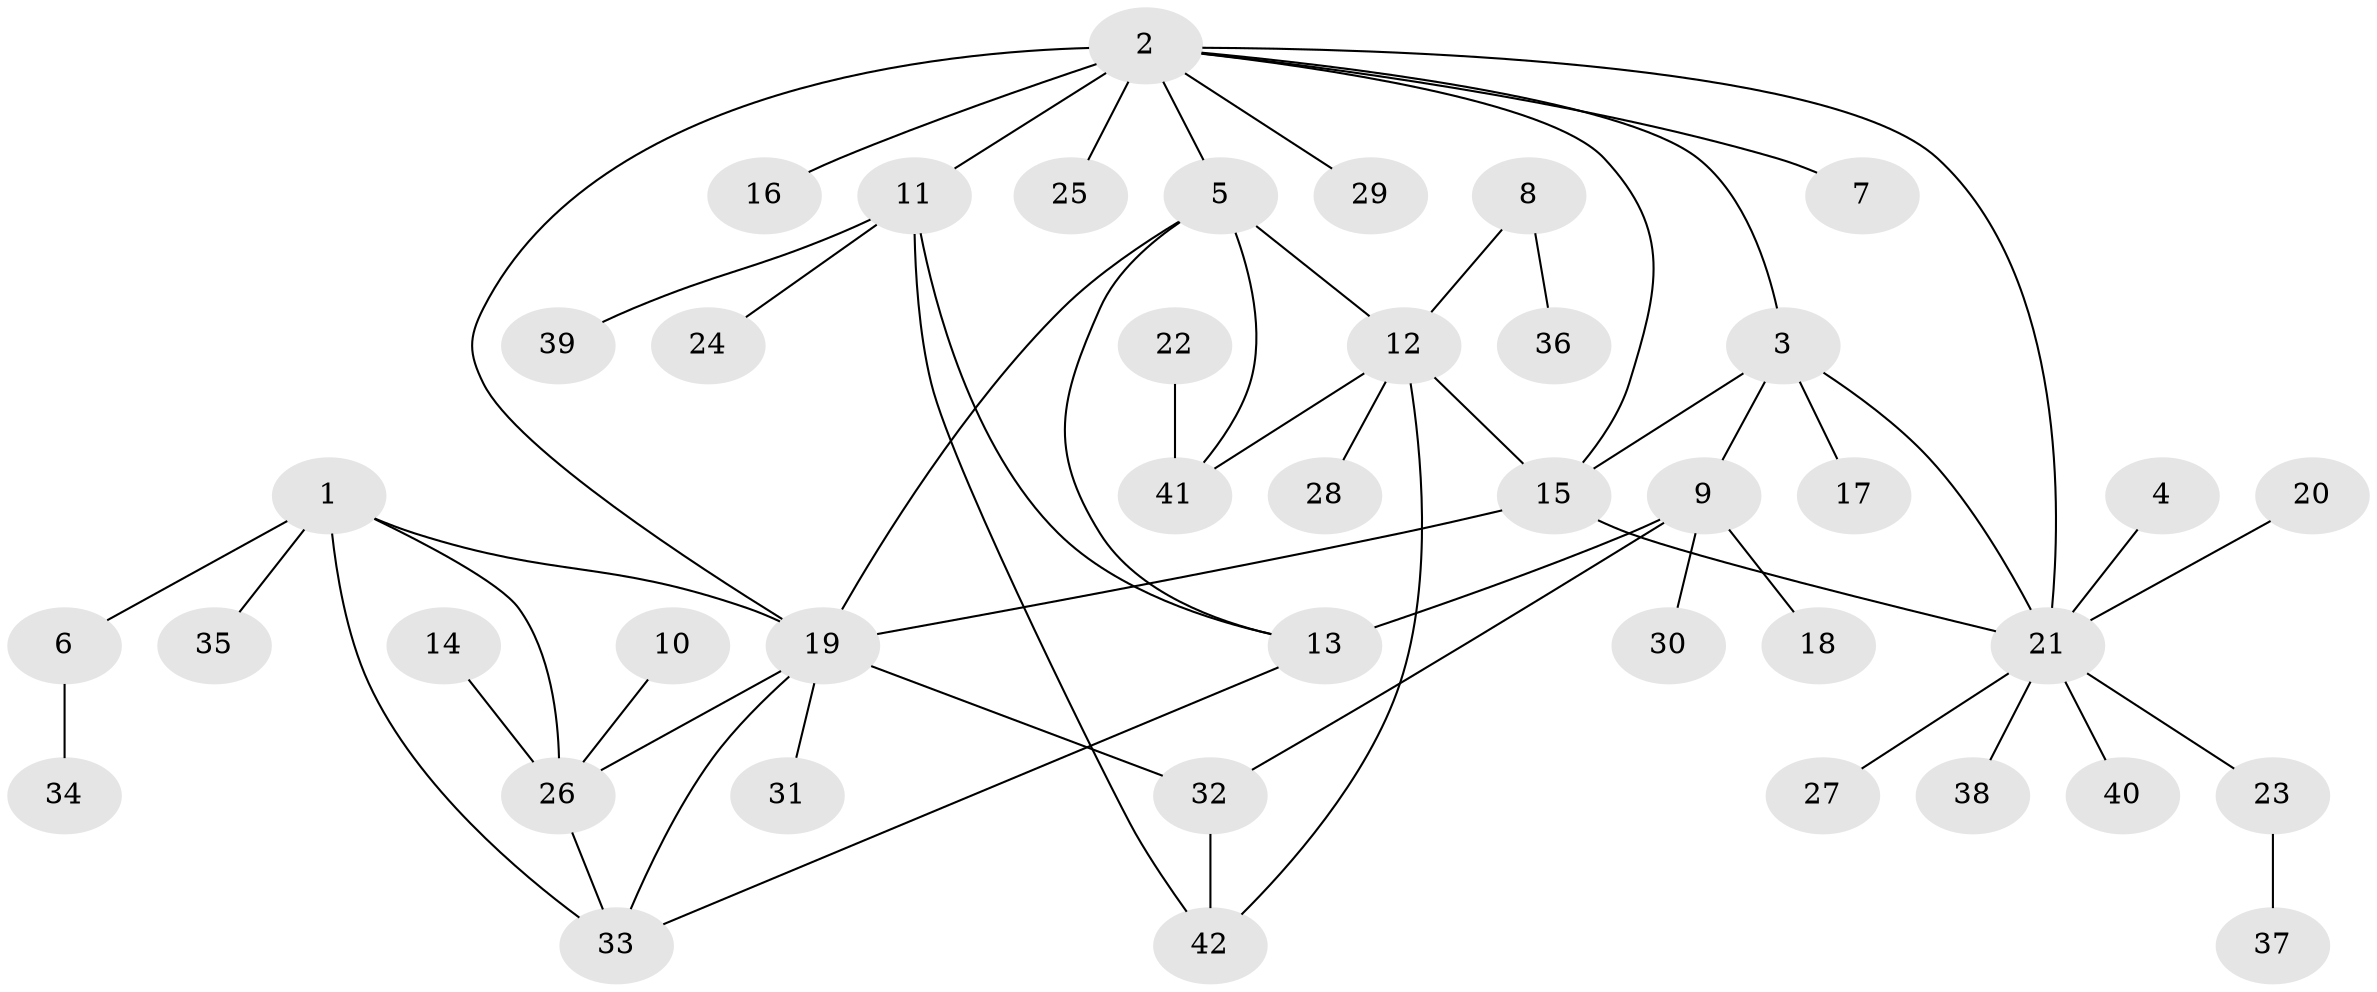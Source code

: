 // original degree distribution, {4: 0.03614457831325301, 9: 0.012048192771084338, 6: 0.060240963855421686, 7: 0.024096385542168676, 11: 0.012048192771084338, 5: 0.07228915662650602, 8: 0.024096385542168676, 10: 0.012048192771084338, 1: 0.5542168674698795, 3: 0.04819277108433735, 2: 0.14457831325301204}
// Generated by graph-tools (version 1.1) at 2025/37/03/04/25 23:37:33]
// undirected, 42 vertices, 57 edges
graph export_dot {
  node [color=gray90,style=filled];
  1;
  2;
  3;
  4;
  5;
  6;
  7;
  8;
  9;
  10;
  11;
  12;
  13;
  14;
  15;
  16;
  17;
  18;
  19;
  20;
  21;
  22;
  23;
  24;
  25;
  26;
  27;
  28;
  29;
  30;
  31;
  32;
  33;
  34;
  35;
  36;
  37;
  38;
  39;
  40;
  41;
  42;
  1 -- 6 [weight=1.0];
  1 -- 19 [weight=1.0];
  1 -- 26 [weight=1.0];
  1 -- 33 [weight=1.0];
  1 -- 35 [weight=1.0];
  2 -- 3 [weight=1.0];
  2 -- 5 [weight=1.0];
  2 -- 7 [weight=1.0];
  2 -- 11 [weight=3.0];
  2 -- 15 [weight=1.0];
  2 -- 16 [weight=1.0];
  2 -- 19 [weight=1.0];
  2 -- 21 [weight=1.0];
  2 -- 25 [weight=1.0];
  2 -- 29 [weight=1.0];
  3 -- 9 [weight=1.0];
  3 -- 15 [weight=1.0];
  3 -- 17 [weight=1.0];
  3 -- 21 [weight=1.0];
  4 -- 21 [weight=1.0];
  5 -- 12 [weight=2.0];
  5 -- 13 [weight=1.0];
  5 -- 19 [weight=2.0];
  5 -- 41 [weight=2.0];
  6 -- 34 [weight=1.0];
  8 -- 12 [weight=1.0];
  8 -- 36 [weight=1.0];
  9 -- 13 [weight=4.0];
  9 -- 18 [weight=1.0];
  9 -- 30 [weight=1.0];
  9 -- 32 [weight=1.0];
  10 -- 26 [weight=1.0];
  11 -- 13 [weight=1.0];
  11 -- 24 [weight=1.0];
  11 -- 39 [weight=1.0];
  11 -- 42 [weight=1.0];
  12 -- 15 [weight=1.0];
  12 -- 28 [weight=1.0];
  12 -- 41 [weight=1.0];
  12 -- 42 [weight=1.0];
  13 -- 33 [weight=1.0];
  14 -- 26 [weight=1.0];
  15 -- 19 [weight=1.0];
  15 -- 21 [weight=1.0];
  19 -- 26 [weight=1.0];
  19 -- 31 [weight=1.0];
  19 -- 32 [weight=1.0];
  19 -- 33 [weight=1.0];
  20 -- 21 [weight=1.0];
  21 -- 23 [weight=1.0];
  21 -- 27 [weight=1.0];
  21 -- 38 [weight=1.0];
  21 -- 40 [weight=1.0];
  22 -- 41 [weight=1.0];
  23 -- 37 [weight=1.0];
  26 -- 33 [weight=1.0];
  32 -- 42 [weight=1.0];
}
